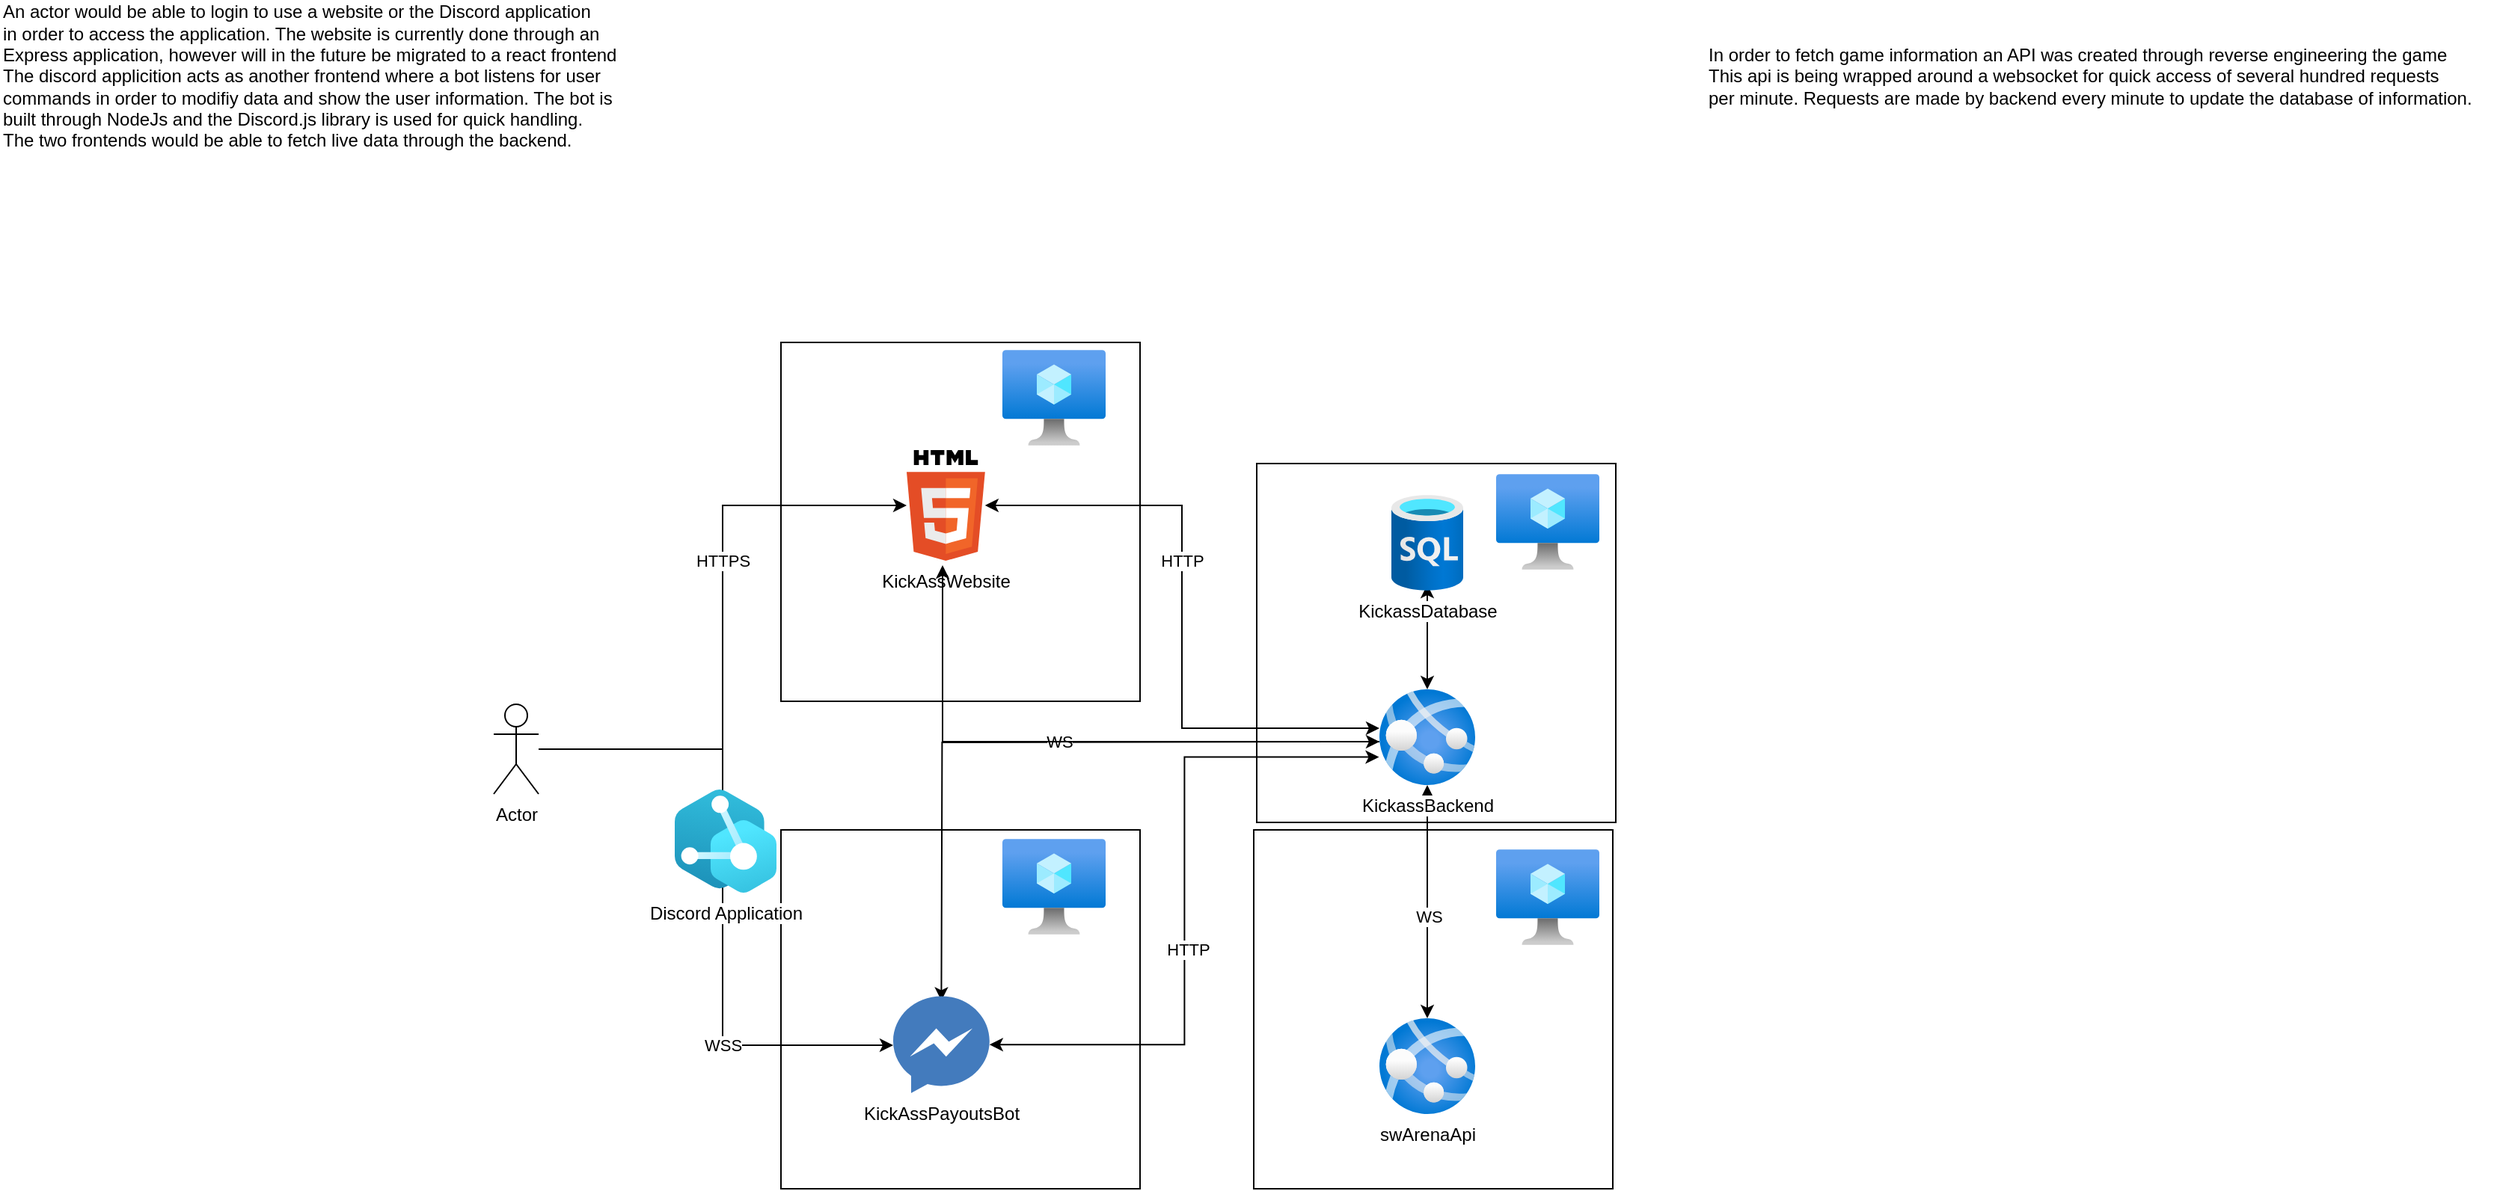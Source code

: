<mxfile version="14.2.4" type="embed">
    <diagram id="YWVYqwsDgEAubkrAia7N" name="Page-1">
        <mxGraphModel dx="2588" dy="1787" grid="0" gridSize="10" guides="1" tooltips="1" connect="1" arrows="1" fold="1" page="0" pageScale="1" pageWidth="850" pageHeight="1100" math="0" shadow="0">
            <root>
                <mxCell id="0"/>
                <mxCell id="1" parent="0"/>
                <mxCell id="38" value="" style="whiteSpace=wrap;html=1;aspect=fixed;" parent="1" vertex="1">
                    <mxGeometry x="430" y="-161" width="240" height="240" as="geometry"/>
                </mxCell>
                <mxCell id="37" value="" style="whiteSpace=wrap;html=1;aspect=fixed;" parent="1" vertex="1">
                    <mxGeometry x="428" y="84" width="240" height="240" as="geometry"/>
                </mxCell>
                <mxCell id="36" value="" style="whiteSpace=wrap;html=1;aspect=fixed;" parent="1" vertex="1">
                    <mxGeometry x="112" y="84" width="240" height="240" as="geometry"/>
                </mxCell>
                <mxCell id="30" value="" style="whiteSpace=wrap;html=1;aspect=fixed;" parent="1" vertex="1">
                    <mxGeometry x="112" y="-242" width="240" height="240" as="geometry"/>
                </mxCell>
                <mxCell id="12" style="edgeStyle=orthogonalEdgeStyle;rounded=0;orthogonalLoop=1;jettySize=auto;html=1;startArrow=classic;startFill=1;" parent="1" source="2" target="3" edge="1">
                    <mxGeometry relative="1" as="geometry"/>
                </mxCell>
                <mxCell id="44" value="WS" style="edgeLabel;html=1;align=center;verticalAlign=middle;resizable=0;points=[];" vertex="1" connectable="0" parent="12">
                    <mxGeometry x="0.26" y="-1" relative="1" as="geometry">
                        <mxPoint y="30" as="offset"/>
                    </mxGeometry>
                </mxCell>
                <mxCell id="2" value="swArenaApi" style="aspect=fixed;html=1;points=[];align=center;image;fontSize=12;image=img/lib/azure2/compute/App_Services.svg;" parent="1" vertex="1">
                    <mxGeometry x="512" y="210" width="64" height="64" as="geometry"/>
                </mxCell>
                <mxCell id="18" style="edgeStyle=orthogonalEdgeStyle;rounded=0;orthogonalLoop=1;jettySize=auto;html=1;entryX=0.5;entryY=0.938;entryDx=0;entryDy=0;entryPerimeter=0;startArrow=classic;startFill=1;" parent="1" source="3" target="15" edge="1">
                    <mxGeometry relative="1" as="geometry"/>
                </mxCell>
                <mxCell id="41" style="edgeStyle=orthogonalEdgeStyle;rounded=0;orthogonalLoop=1;jettySize=auto;html=1;" parent="1" edge="1">
                    <mxGeometry relative="1" as="geometry">
                        <mxPoint x="512" y="25" as="sourcePoint"/>
                        <mxPoint x="219.2" y="198.2" as="targetPoint"/>
                    </mxGeometry>
                </mxCell>
                <mxCell id="42" value="WS" style="edgeLabel;html=1;align=center;verticalAlign=middle;resizable=0;points=[];" parent="41" vertex="1" connectable="0">
                    <mxGeometry x="-0.079" y="-1" relative="1" as="geometry">
                        <mxPoint as="offset"/>
                    </mxGeometry>
                </mxCell>
                <mxCell id="43" style="edgeStyle=orthogonalEdgeStyle;rounded=0;orthogonalLoop=1;jettySize=auto;html=1;startArrow=classic;startFill=1;" parent="1" edge="1">
                    <mxGeometry relative="1" as="geometry">
                        <mxPoint x="512" y="25" as="sourcePoint"/>
                        <mxPoint x="220" y="-93" as="targetPoint"/>
                        <Array as="points">
                            <mxPoint x="220" y="25"/>
                        </Array>
                    </mxGeometry>
                </mxCell>
                <mxCell id="3" value="KickassBackend" style="aspect=fixed;html=1;points=[];align=center;image;fontSize=12;image=img/lib/azure2/compute/App_Services.svg;" parent="1" vertex="1">
                    <mxGeometry x="512" y="-10" width="64" height="64" as="geometry"/>
                </mxCell>
                <mxCell id="21" style="edgeStyle=orthogonalEdgeStyle;rounded=0;orthogonalLoop=1;jettySize=auto;html=1;startArrow=classic;startFill=1;" parent="1" source="5" target="3" edge="1">
                    <mxGeometry relative="1" as="geometry">
                        <Array as="points">
                            <mxPoint x="380" y="-133"/>
                            <mxPoint x="380" y="16"/>
                        </Array>
                    </mxGeometry>
                </mxCell>
                <mxCell id="26" value="HTTP" style="edgeLabel;html=1;align=center;verticalAlign=middle;resizable=0;points=[];" parent="21" vertex="1" connectable="0">
                    <mxGeometry x="-0.473" relative="1" as="geometry">
                        <mxPoint x="23.03" y="37" as="offset"/>
                    </mxGeometry>
                </mxCell>
                <mxCell id="5" value="KickAssWebsite" style="dashed=0;outlineConnect=0;html=1;align=center;labelPosition=center;verticalLabelPosition=bottom;verticalAlign=top;shape=mxgraph.weblogos.html5" parent="1" vertex="1">
                    <mxGeometry x="196" y="-170" width="52.4" height="74" as="geometry"/>
                </mxCell>
                <mxCell id="20" style="edgeStyle=orthogonalEdgeStyle;rounded=0;orthogonalLoop=1;jettySize=auto;html=1;entryX=-0.004;entryY=0.708;entryDx=0;entryDy=0;entryPerimeter=0;startArrow=classic;startFill=1;" parent="1" source="6" target="3" edge="1">
                    <mxGeometry relative="1" as="geometry"/>
                </mxCell>
                <mxCell id="22" value="HTTP" style="edgeLabel;html=1;align=center;verticalAlign=middle;resizable=0;points=[];" parent="20" vertex="1" connectable="0">
                    <mxGeometry x="-0.47" y="1" relative="1" as="geometry">
                        <mxPoint x="12.74" y="-62.58" as="offset"/>
                    </mxGeometry>
                </mxCell>
                <mxCell id="6" value="KickAssPayoutsBot" style="dashed=0;outlineConnect=0;html=1;align=center;labelPosition=center;verticalLabelPosition=bottom;verticalAlign=top;shape=mxgraph.weblogos.messenger_2" parent="1" vertex="1">
                    <mxGeometry x="187" y="195.2" width="64.4" height="64.8" as="geometry"/>
                </mxCell>
                <mxCell id="10" style="edgeStyle=orthogonalEdgeStyle;rounded=0;orthogonalLoop=1;jettySize=auto;html=1;entryX=0;entryY=0.5;entryDx=0;entryDy=0;entryPerimeter=0;" parent="1" source="7" target="5" edge="1">
                    <mxGeometry relative="1" as="geometry"/>
                </mxCell>
                <mxCell id="23" value="HTTPS" style="edgeLabel;html=1;align=center;verticalAlign=middle;resizable=0;points=[];" parent="10" vertex="1" connectable="0">
                    <mxGeometry x="0.083" relative="1" as="geometry">
                        <mxPoint y="-27.33" as="offset"/>
                    </mxGeometry>
                </mxCell>
                <mxCell id="11" style="edgeStyle=orthogonalEdgeStyle;rounded=0;orthogonalLoop=1;jettySize=auto;html=1;" parent="1" edge="1" target="6">
                    <mxGeometry relative="1" as="geometry">
                        <mxPoint x="89" y="234" as="targetPoint"/>
                        <mxPoint x="-47" y="30.029" as="sourcePoint"/>
                        <Array as="points">
                            <mxPoint x="73" y="30"/>
                            <mxPoint x="73" y="228"/>
                        </Array>
                    </mxGeometry>
                </mxCell>
                <mxCell id="25" value="WSS" style="edgeLabel;html=1;align=center;verticalAlign=middle;resizable=0;points=[];" parent="11" vertex="1" connectable="0">
                    <mxGeometry x="-0.07" relative="1" as="geometry">
                        <mxPoint y="116.77" as="offset"/>
                    </mxGeometry>
                </mxCell>
                <mxCell id="7" value="Actor" style="shape=umlActor;verticalLabelPosition=bottom;verticalAlign=top;html=1;outlineConnect=0;" parent="1" vertex="1">
                    <mxGeometry x="-80" width="30" height="60" as="geometry"/>
                </mxCell>
                <mxCell id="15" value="KickassDatabase" style="aspect=fixed;html=1;points=[];align=center;image;fontSize=12;image=img/lib/azure2/databases/SQL_Database.svg;" parent="1" vertex="1">
                    <mxGeometry x="520" y="-140" width="48" height="64" as="geometry"/>
                </mxCell>
                <mxCell id="39" value="An actor would be able to login to use a website or the Discord application&lt;br&gt;&lt;div&gt;&lt;span&gt;in order to access the application. The website is currently done through an&lt;/span&gt;&lt;/div&gt;&lt;div&gt;Express application, however will in the future be migrated to a react frontend&lt;/div&gt;&lt;div&gt;The discord applicition acts as another frontend where a bot listens for user&lt;/div&gt;&lt;div&gt;commands in order to modifiy data and show the user information. The bot is&lt;/div&gt;&lt;div&gt;built through NodeJs and the Discord.js library is used for quick handling.&lt;br&gt;The two frontends would be able to fetch live data through the backend.&lt;/div&gt;" style="text;html=1;resizable=0;autosize=1;align=left;verticalAlign=middle;points=[];fillColor=none;strokeColor=none;rounded=0;" parent="1" vertex="1">
                    <mxGeometry x="-410" y="-470" width="430" height="100" as="geometry"/>
                </mxCell>
                <mxCell id="40" value="In order to fetch game information an API was created through reverse engineering the game&lt;br&gt;This api is being wrapped around a websocket for quick access of several hundred requests&lt;br&gt;per minute. Requests are made by backend every minute to update the database of information." style="text;html=1;resizable=0;autosize=1;align=left;verticalAlign=middle;points=[];fillColor=none;strokeColor=none;rounded=0;" parent="1" vertex="1">
                    <mxGeometry x="730" y="-445" width="530" height="50" as="geometry"/>
                </mxCell>
                <mxCell id="45" value="" style="aspect=fixed;html=1;points=[];align=center;image;fontSize=12;image=img/lib/azure2/compute/Virtual_Machine.svg;" vertex="1" parent="1">
                    <mxGeometry x="260" y="-237" width="69" height="64" as="geometry"/>
                </mxCell>
                <mxCell id="46" value="" style="aspect=fixed;html=1;points=[];align=center;image;fontSize=12;image=img/lib/azure2/compute/Virtual_Machine.svg;" vertex="1" parent="1">
                    <mxGeometry x="260" y="90" width="69" height="64" as="geometry"/>
                </mxCell>
                <mxCell id="47" value="" style="aspect=fixed;html=1;points=[];align=center;image;fontSize=12;image=img/lib/azure2/compute/Virtual_Machine.svg;" vertex="1" parent="1">
                    <mxGeometry x="590" y="97" width="69" height="64" as="geometry"/>
                </mxCell>
                <mxCell id="48" value="" style="aspect=fixed;html=1;points=[];align=center;image;fontSize=12;image=img/lib/azure2/compute/Virtual_Machine.svg;" vertex="1" parent="1">
                    <mxGeometry x="590" y="-154" width="69" height="64" as="geometry"/>
                </mxCell>
                <mxCell id="52" value="Discord Application" style="aspect=fixed;html=1;points=[];align=center;image;fontSize=12;image=img/lib/azure2/internet_of_things/Digital_Twins.svg;" vertex="1" parent="1">
                    <mxGeometry x="41" y="57" width="68" height="69" as="geometry"/>
                </mxCell>
            </root>
        </mxGraphModel>
    </diagram>
</mxfile>